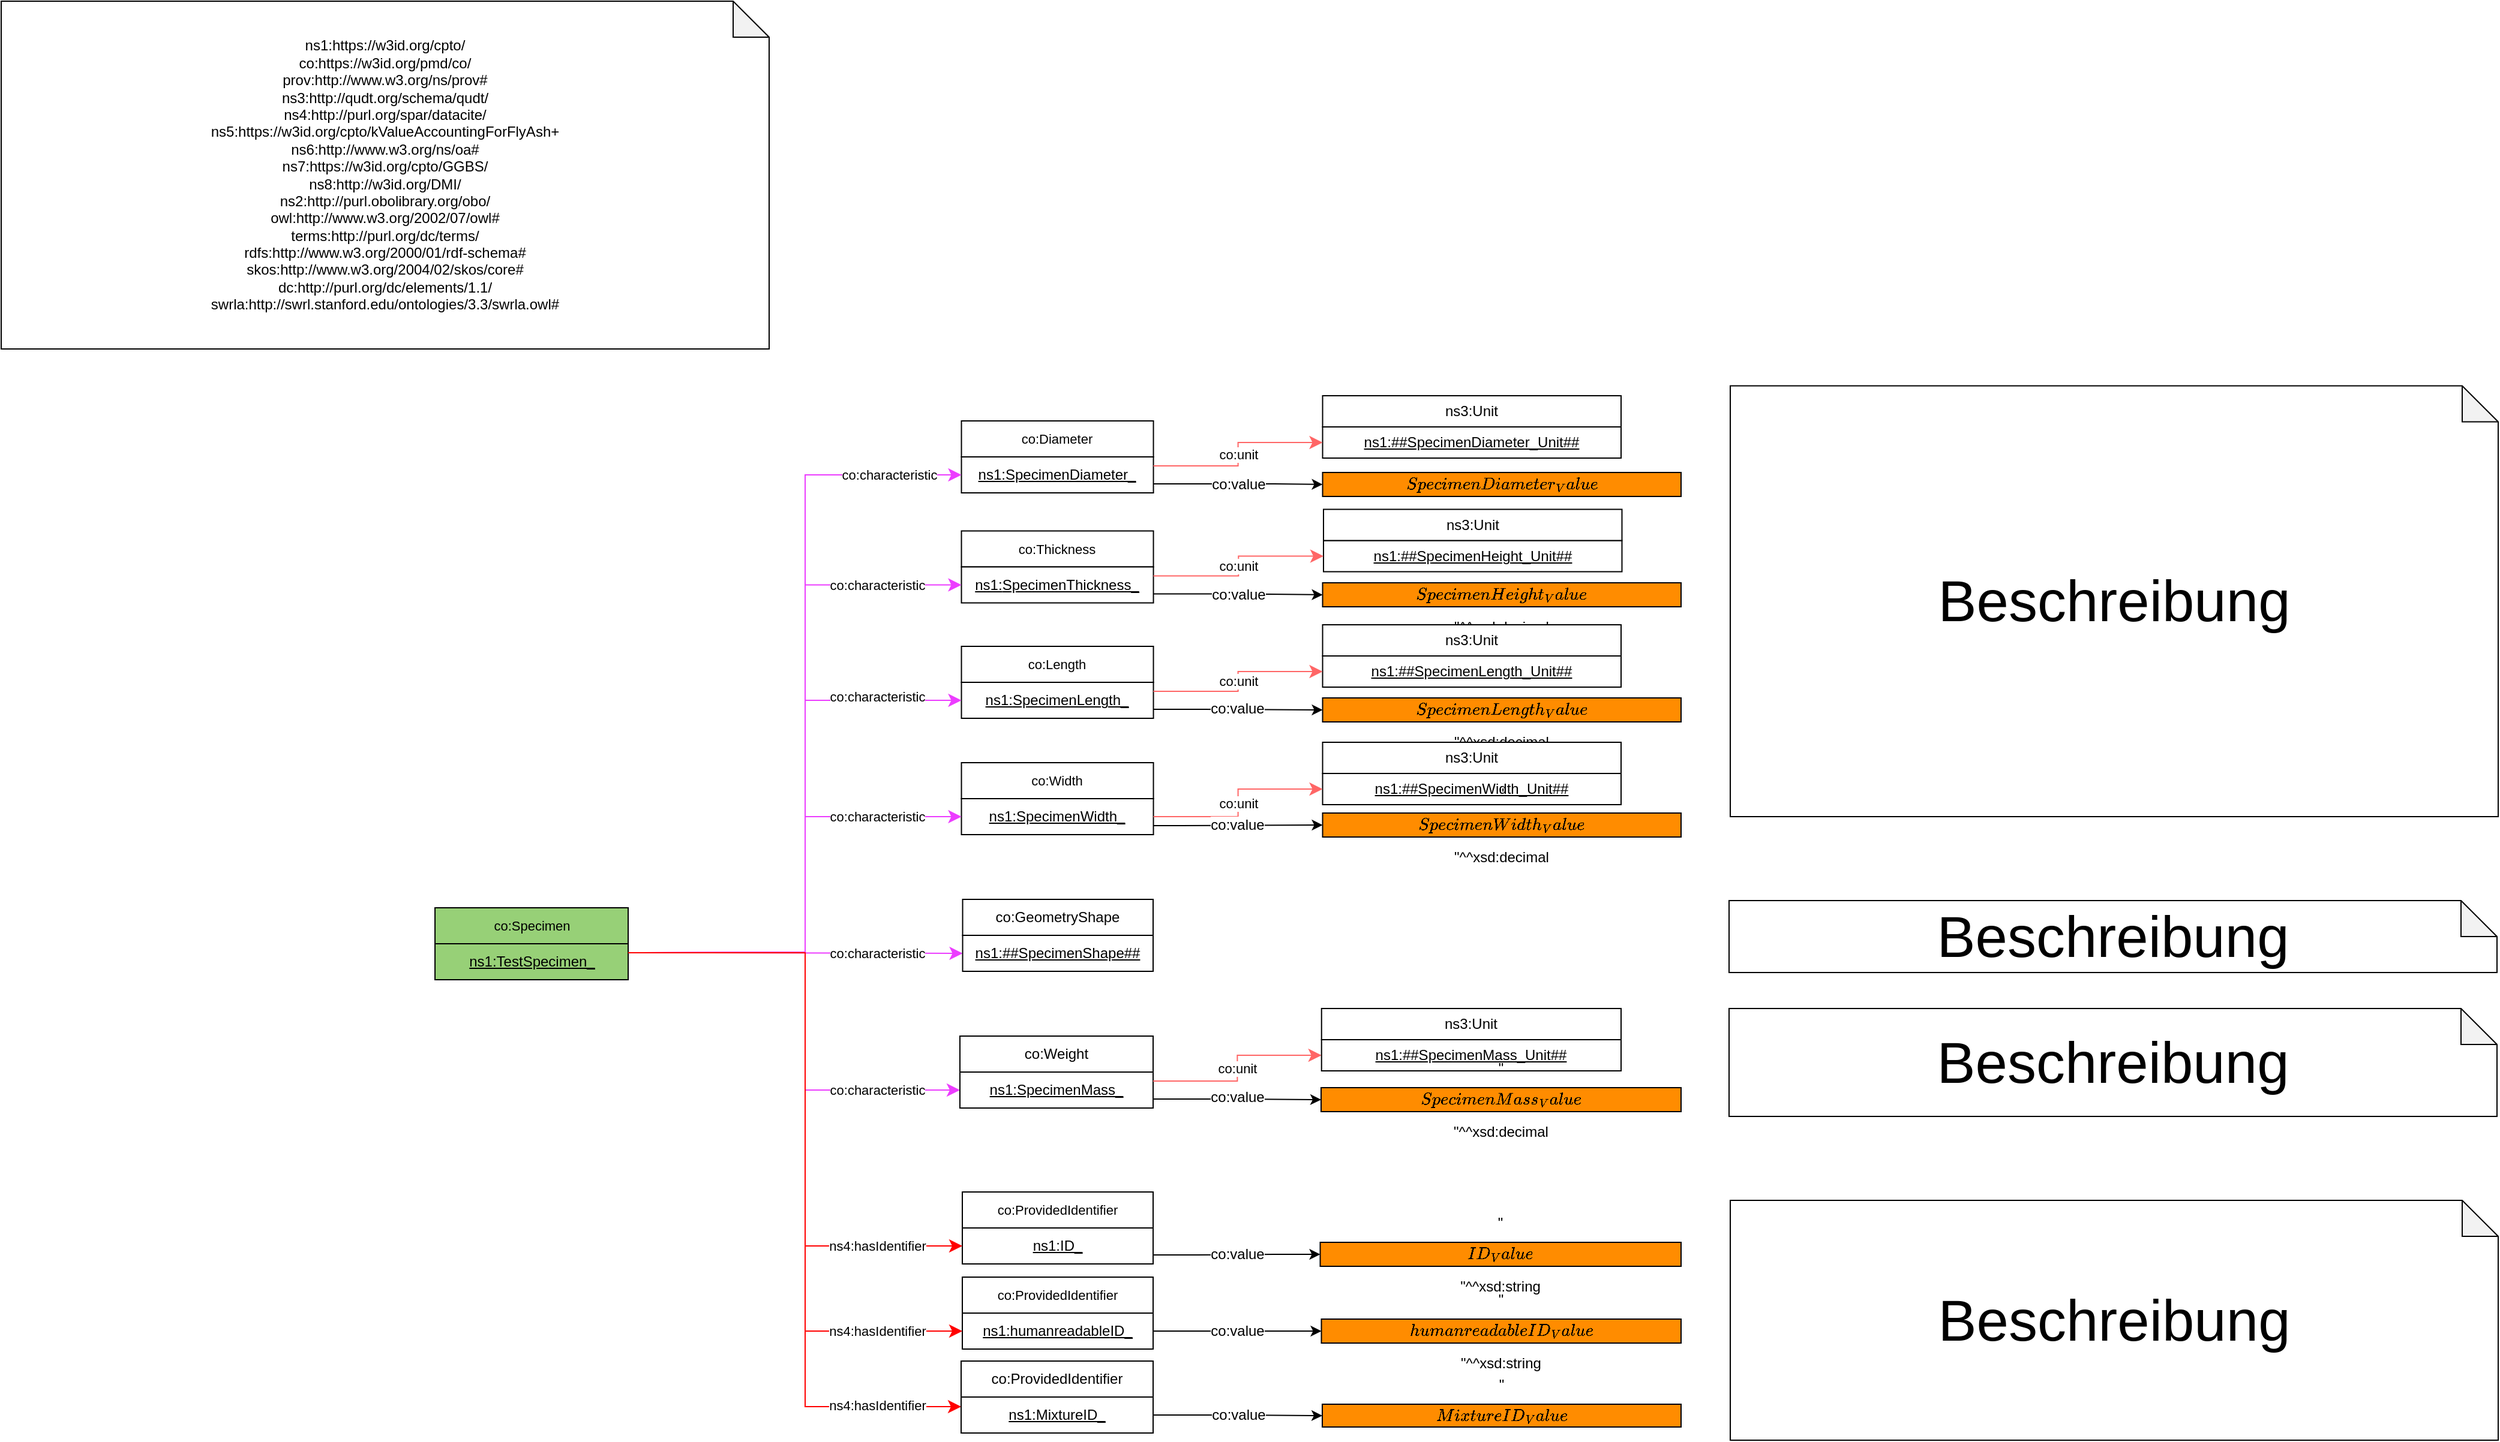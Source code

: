 <mxfile version="22.0.8" type="device">
  <diagram id="UXIPkQefFEDrWGH3IdC5" name="MiWoEx_neu">
    <mxGraphModel dx="4380" dy="3533" grid="1" gridSize="10" guides="1" tooltips="1" connect="1" arrows="1" fold="1" page="0" pageScale="1" pageWidth="827" pageHeight="1169" math="0" shadow="0">
      <root>
        <mxCell id="97505-SNcamct329gDO7-0" />
        <mxCell id="97505-SNcamct329gDO7-1" parent="97505-SNcamct329gDO7-0" />
        <object label="co:Specimen" Type="Class" IRI="https://w3id.org/pmd/co/Specimen" id="x3j8CUo5KJD_qU_yZJNR-10">
          <mxCell style="rounded=0;whiteSpace=wrap;html=1;snapToPoint=1;points=[[0.1,0],[0.2,0],[0.3,0],[0.4,0],[0.5,0],[0.6,0],[0.7,0],[0.8,0],[0.9,0],[0,0.1],[0,0.3],[0,0.5],[0,0.7],[0,0.9],[0.1,1],[0.2,1],[0.3,1],[0.4,1],[0.5,1],[0.6,1],[0.7,1],[0.8,1],[0.9,1],[1,0.1],[1,0.3],[1,0.5],[1,0.7],[1,0.9]];fontSize=11;fillColor=#97D077;" parent="97505-SNcamct329gDO7-1" vertex="1">
            <mxGeometry x="-1398.48" y="-1444" width="161" height="30" as="geometry" />
          </mxCell>
        </object>
        <object label="&lt;u&gt;&lt;font style=&quot;font-size: 12px&quot;&gt;ns1:TestSpecimen_&lt;/font&gt;&lt;/u&gt;" Type="Individual" IRI="Null" id="x3j8CUo5KJD_qU_yZJNR-11">
          <mxCell style="rounded=0;whiteSpace=wrap;html=1;snapToPoint=1;fontSize=11;fillColor=#97D077;" parent="97505-SNcamct329gDO7-1" vertex="1">
            <mxGeometry x="-1398.48" y="-1414" width="161" height="30" as="geometry" />
          </mxCell>
        </object>
        <object label="co:Diameter" Type="Class" IRI="https://w3id.org/pmd/co/Diameter" id="XZ28hIrj03YIjqoyGXip-53">
          <mxCell style="rounded=0;whiteSpace=wrap;html=1;snapToPoint=1;points=[[0.1,0],[0.2,0],[0.3,0],[0.4,0],[0.5,0],[0.6,0],[0.7,0],[0.8,0],[0.9,0],[0,0.1],[0,0.3],[0,0.5],[0,0.7],[0,0.9],[0.1,1],[0.2,1],[0.3,1],[0.4,1],[0.5,1],[0.6,1],[0.7,1],[0.8,1],[0.9,1],[1,0.1],[1,0.3],[1,0.5],[1,0.7],[1,0.9]];fontSize=11;fillColor=#FFFFFF;" parent="97505-SNcamct329gDO7-1" vertex="1">
            <mxGeometry x="-959.74" y="-1850" width="160" height="30" as="geometry" />
          </mxCell>
        </object>
        <object label="&lt;u&gt;&lt;font style=&quot;font-size: 12px&quot;&gt;ns1:&lt;/font&gt;&lt;/u&gt;&lt;u&gt;&lt;font style=&quot;font-size: 12px&quot;&gt;SpecimenDiameter_&lt;/font&gt;&lt;/u&gt;" Type="Individual" IRI="Null" id="XZ28hIrj03YIjqoyGXip-54">
          <mxCell style="rounded=0;whiteSpace=wrap;html=1;snapToPoint=1;fontSize=11;" parent="97505-SNcamct329gDO7-1" vertex="1">
            <mxGeometry x="-959.74" y="-1820" width="160" height="30" as="geometry" />
          </mxCell>
        </object>
        <object label="co:Thickness" Type="Class" IRI="https://w3id.org/pmd/co/Thickness" id="XZ28hIrj03YIjqoyGXip-55">
          <mxCell style="rounded=0;whiteSpace=wrap;html=1;snapToPoint=1;points=[[0.1,0],[0.2,0],[0.3,0],[0.4,0],[0.5,0],[0.6,0],[0.7,0],[0.8,0],[0.9,0],[0,0.1],[0,0.3],[0,0.5],[0,0.7],[0,0.9],[0.1,1],[0.2,1],[0.3,1],[0.4,1],[0.5,1],[0.6,1],[0.7,1],[0.8,1],[0.9,1],[1,0.1],[1,0.3],[1,0.5],[1,0.7],[1,0.9]];fontSize=11;fillColor=#FFFFFF;" parent="97505-SNcamct329gDO7-1" vertex="1">
            <mxGeometry x="-959.74" y="-1758.25" width="160" height="30" as="geometry" />
          </mxCell>
        </object>
        <object label="&lt;u&gt;&lt;font style=&quot;font-size: 12px&quot;&gt;ns1:&lt;/font&gt;&lt;/u&gt;&lt;u&gt;&lt;font style=&quot;font-size: 12px&quot;&gt;SpecimenThickness_&lt;/font&gt;&lt;/u&gt;" Type="Individual" IRI="Null" id="XZ28hIrj03YIjqoyGXip-56">
          <mxCell style="rounded=0;whiteSpace=wrap;html=1;snapToPoint=1;fontSize=11;" parent="97505-SNcamct329gDO7-1" vertex="1">
            <mxGeometry x="-959.74" y="-1728.25" width="160" height="30" as="geometry" />
          </mxCell>
        </object>
        <object label="co:Length" Type="Class" IRI="https://w3id.org/pmd/co/Length" id="XZ28hIrj03YIjqoyGXip-57">
          <mxCell style="rounded=0;whiteSpace=wrap;html=1;snapToPoint=1;points=[[0.1,0],[0.2,0],[0.3,0],[0.4,0],[0.5,0],[0.6,0],[0.7,0],[0.8,0],[0.9,0],[0,0.1],[0,0.3],[0,0.5],[0,0.7],[0,0.9],[0.1,1],[0.2,1],[0.3,1],[0.4,1],[0.5,1],[0.6,1],[0.7,1],[0.8,1],[0.9,1],[1,0.1],[1,0.3],[1,0.5],[1,0.7],[1,0.9]];fontSize=11;fillColor=#FFFFFF;" parent="97505-SNcamct329gDO7-1" vertex="1">
            <mxGeometry x="-959.74" y="-1662" width="160" height="30" as="geometry" />
          </mxCell>
        </object>
        <object label="&lt;u&gt;&lt;font style=&quot;font-size: 12px&quot;&gt;ns1:&lt;/font&gt;&lt;/u&gt;&lt;u&gt;&lt;font style=&quot;font-size: 12px&quot;&gt;SpecimenLength_&lt;/font&gt;&lt;/u&gt;" Type="Individual" IRI="Null" id="XZ28hIrj03YIjqoyGXip-58">
          <mxCell style="rounded=0;whiteSpace=wrap;html=1;snapToPoint=1;fontSize=11;" parent="97505-SNcamct329gDO7-1" vertex="1">
            <mxGeometry x="-959.74" y="-1632" width="160" height="30" as="geometry" />
          </mxCell>
        </object>
        <object label="co:Width" Type="Class" IRI="https://w3id.org/pmd/co/Width" id="XZ28hIrj03YIjqoyGXip-61">
          <mxCell style="rounded=0;whiteSpace=wrap;html=1;snapToPoint=1;points=[[0.1,0],[0.2,0],[0.3,0],[0.4,0],[0.5,0],[0.6,0],[0.7,0],[0.8,0],[0.9,0],[0,0.1],[0,0.3],[0,0.5],[0,0.7],[0,0.9],[0.1,1],[0.2,1],[0.3,1],[0.4,1],[0.5,1],[0.6,1],[0.7,1],[0.8,1],[0.9,1],[1,0.1],[1,0.3],[1,0.5],[1,0.7],[1,0.9]];fontSize=11;fillColor=#FFFFFF;" parent="97505-SNcamct329gDO7-1" vertex="1">
            <mxGeometry x="-959.74" y="-1565" width="160" height="30" as="geometry" />
          </mxCell>
        </object>
        <object label="&lt;u&gt;&lt;font style=&quot;font-size: 12px&quot;&gt;ns1:&lt;/font&gt;&lt;/u&gt;&lt;u&gt;&lt;font style=&quot;font-size: 12px&quot;&gt;SpecimenWidth_&lt;/font&gt;&lt;/u&gt;" Type="Individual" IRI="Null" id="XZ28hIrj03YIjqoyGXip-62">
          <mxCell style="rounded=0;whiteSpace=wrap;html=1;snapToPoint=1;fontSize=11;" parent="97505-SNcamct329gDO7-1" vertex="1">
            <mxGeometry x="-959.74" y="-1535" width="160" height="30" as="geometry" />
          </mxCell>
        </object>
        <object label="&quot;$$SpecimenDiameter_Value$$&quot;^^xsd:decimal" Type="DataValue" IRI_DT="http://www.w3.org/2001/XMLSchema#decimal" id="XZ28hIrj03YIjqoyGXip-63">
          <mxCell style="rounded=0;whiteSpace=wrap;html=1;snapToPoint=1;shadow=0;glass=0;sketch=0;strokeColor=default;fontSize=12;fillColor=#FF8C00;" parent="97505-SNcamct329gDO7-1" vertex="1">
            <mxGeometry x="-658.74" y="-1807" width="298.74" height="20" as="geometry" />
          </mxCell>
        </object>
        <object label="&quot;$$SpecimenHeight_Value$$&quot;^^xsd:decimal" Type="DataValue" IRI_DT="http://www.w3.org/2001/XMLSchema#decimal" id="XZ28hIrj03YIjqoyGXip-64">
          <mxCell style="rounded=0;whiteSpace=wrap;html=1;snapToPoint=1;shadow=0;glass=0;sketch=0;strokeColor=default;fontSize=12;fillColor=#FF8C00;" parent="97505-SNcamct329gDO7-1" vertex="1">
            <mxGeometry x="-658.74" y="-1715" width="298.74" height="20" as="geometry" />
          </mxCell>
        </object>
        <object label="&lt;u&gt;ns1:##SpecimenHeight_Unit##&lt;/u&gt;" Type="Individual" IRI="Null" id="XZ28hIrj03YIjqoyGXip-65">
          <mxCell style="rounded=0;whiteSpace=wrap;html=1;fillColor=#FFFFFF;" parent="97505-SNcamct329gDO7-1" vertex="1">
            <mxGeometry x="-658" y="-1750.25" width="248.74" height="26" as="geometry" />
          </mxCell>
        </object>
        <object label="ns3:Unit" Type="Class" IRI="http://qudt.org/schema/qudt/Unit" id="XZ28hIrj03YIjqoyGXip-66">
          <mxCell style="rounded=0;whiteSpace=wrap;html=1;fillColor=#FFFFFF;" parent="97505-SNcamct329gDO7-1" vertex="1">
            <mxGeometry x="-658" y="-1776.25" width="248.74" height="26" as="geometry" />
          </mxCell>
        </object>
        <object label="ns3:Unit" Type="Class" IRI="http://qudt.org/schema/qudt/Unit" id="XZ28hIrj03YIjqoyGXip-67">
          <mxCell style="rounded=0;whiteSpace=wrap;html=1;fillColor=#FFFFFF;" parent="97505-SNcamct329gDO7-1" vertex="1">
            <mxGeometry x="-658.74" y="-1871" width="248.74" height="26" as="geometry" />
          </mxCell>
        </object>
        <object label="&lt;u&gt;ns1:##SpecimenDiameter_Unit##&lt;/u&gt;" Type="Individual" IRI="Null" id="XZ28hIrj03YIjqoyGXip-68">
          <mxCell style="rounded=0;whiteSpace=wrap;html=1;fillColor=#FFFFFF;" parent="97505-SNcamct329gDO7-1" vertex="1">
            <mxGeometry x="-658.74" y="-1845" width="248.74" height="26" as="geometry" />
          </mxCell>
        </object>
        <object label="&quot;$$SpecimenLength_Value$$&quot;^^xsd:decimal" Type="DataValue" IRI_DT="http://www.w3.org/2001/XMLSchema#decimal" id="XZ28hIrj03YIjqoyGXip-69">
          <mxCell style="rounded=0;whiteSpace=wrap;html=1;snapToPoint=1;shadow=0;glass=0;sketch=0;strokeColor=default;fontSize=12;fillColor=#FF8C00;" parent="97505-SNcamct329gDO7-1" vertex="1">
            <mxGeometry x="-658.74" y="-1619" width="298.74" height="20" as="geometry" />
          </mxCell>
        </object>
        <object label="ns3:Unit" Type="Class" IRI="http://qudt.org/schema/qudt/Unit" id="XZ28hIrj03YIjqoyGXip-70">
          <mxCell style="rounded=0;whiteSpace=wrap;html=1;fillColor=#FFFFFF;" parent="97505-SNcamct329gDO7-1" vertex="1">
            <mxGeometry x="-658.74" y="-1680" width="248.74" height="26" as="geometry" />
          </mxCell>
        </object>
        <object label="&lt;u&gt;ns1:##SpecimenLength_Unit##&lt;/u&gt;" Type="Individual" IRI="Null" id="XZ28hIrj03YIjqoyGXip-71">
          <mxCell style="rounded=0;whiteSpace=wrap;html=1;fillColor=#FFFFFF;" parent="97505-SNcamct329gDO7-1" vertex="1">
            <mxGeometry x="-658.74" y="-1654" width="248.74" height="26" as="geometry" />
          </mxCell>
        </object>
        <object label="ns3:Unit" Type="Class" IRI="http://qudt.org/schema/qudt/Unit" id="XZ28hIrj03YIjqoyGXip-75">
          <mxCell style="rounded=0;whiteSpace=wrap;html=1;fillColor=#FFFFFF;" parent="97505-SNcamct329gDO7-1" vertex="1">
            <mxGeometry x="-658.74" y="-1582" width="248.74" height="26" as="geometry" />
          </mxCell>
        </object>
        <object label="&lt;u&gt;ns1:##SpecimenWidth_Unit##&lt;/u&gt;" Type="Individual" IRI="Null" id="XZ28hIrj03YIjqoyGXip-76">
          <mxCell style="rounded=0;whiteSpace=wrap;html=1;fillColor=#FFFFFF;" parent="97505-SNcamct329gDO7-1" vertex="1">
            <mxGeometry x="-658.74" y="-1556" width="248.74" height="26" as="geometry" />
          </mxCell>
        </object>
        <object label="&quot;$$SpecimenWidth_Value$$&quot;^^xsd:decimal" Type="DataValue" IRI_DT="http://www.w3.org/2001/XMLSchema#decimal" id="XZ28hIrj03YIjqoyGXip-77">
          <mxCell style="rounded=0;whiteSpace=wrap;html=1;snapToPoint=1;shadow=0;glass=0;sketch=0;strokeColor=default;fontSize=12;fillColor=#FF8C00;" parent="97505-SNcamct329gDO7-1" vertex="1">
            <mxGeometry x="-658.74" y="-1523" width="298.74" height="20" as="geometry" />
          </mxCell>
        </object>
        <object label="co:value" Type="DatatypeProperty" IRI="https://w3id.org/pmd/co/value" id="XZ28hIrj03YIjqoyGXip-78">
          <mxCell style="edgeStyle=orthogonalEdgeStyle;rounded=0;orthogonalLoop=1;jettySize=auto;html=1;fontSize=12;entryX=0;entryY=0.5;entryDx=0;entryDy=0;exitX=1;exitY=0.75;exitDx=0;exitDy=0;fillColor=#FFFFFF;" parent="97505-SNcamct329gDO7-1" source="XZ28hIrj03YIjqoyGXip-56" target="XZ28hIrj03YIjqoyGXip-64" edge="1">
            <mxGeometry x="-2156.74" y="-578" as="geometry">
              <mxPoint x="-796.74" y="-1729.5" as="sourcePoint" />
              <mxPoint x="-676.74" y="-1781" as="targetPoint" />
            </mxGeometry>
          </mxCell>
        </object>
        <object label="co:unit" Type="ObjectProperty" IRI="https://w3id.org/pmd/co/unit" id="XZ28hIrj03YIjqoyGXip-79">
          <mxCell style="endArrow=classic;html=1;exitX=1;exitY=0.25;exitDx=0;exitDy=0;entryX=0;entryY=0.5;entryDx=0;entryDy=0;endSize=8;arcSize=0;edgeStyle=orthogonalEdgeStyle;fillColor=#FFFFFF;strokeColor=#FF6666;" parent="97505-SNcamct329gDO7-1" source="XZ28hIrj03YIjqoyGXip-56" target="XZ28hIrj03YIjqoyGXip-65" edge="1">
            <mxGeometry x="-2156.74" y="-578" width="90" height="26" as="geometry">
              <mxPoint x="-796.74" y="-1744.5" as="sourcePoint" />
              <mxPoint x="-676.74" y="-1812" as="targetPoint" />
            </mxGeometry>
          </mxCell>
        </object>
        <object label="co:value" Type="DatatypeProperty" IRI="https://w3id.org/pmd/co/value" id="XZ28hIrj03YIjqoyGXip-80">
          <mxCell style="edgeStyle=orthogonalEdgeStyle;rounded=0;orthogonalLoop=1;jettySize=auto;html=1;fontSize=12;exitX=1;exitY=0.75;exitDx=0;exitDy=0;fillColor=#FFFFFF;entryX=0;entryY=0.5;entryDx=0;entryDy=0;" parent="97505-SNcamct329gDO7-1" source="XZ28hIrj03YIjqoyGXip-54" target="XZ28hIrj03YIjqoyGXip-63" edge="1">
            <mxGeometry x="-2156.74" y="-578" as="geometry">
              <mxPoint x="-796.74" y="-1808.5" as="sourcePoint" />
              <mxPoint x="-620" y="-1797" as="targetPoint" />
              <Array as="points">
                <mxPoint x="-699" y="-1797" />
                <mxPoint x="-599" y="-1797" />
              </Array>
            </mxGeometry>
          </mxCell>
        </object>
        <object label="co:unit" Type="ObjectProperty" IRI="https://w3id.org/pmd/co/unit" id="XZ28hIrj03YIjqoyGXip-81">
          <mxCell style="endArrow=classic;html=1;exitX=1;exitY=0.25;exitDx=0;exitDy=0;entryX=0;entryY=0.5;entryDx=0;entryDy=0;endSize=8;arcSize=0;edgeStyle=orthogonalEdgeStyle;fillColor=#FFFFFF;strokeColor=#FF6666;" parent="97505-SNcamct329gDO7-1" source="XZ28hIrj03YIjqoyGXip-54" target="XZ28hIrj03YIjqoyGXip-68" edge="1">
            <mxGeometry x="-2156.74" y="-578" width="90" height="26" as="geometry">
              <mxPoint x="-796.74" y="-1823.5" as="sourcePoint" />
              <mxPoint x="-676.74" y="-1910" as="targetPoint" />
            </mxGeometry>
          </mxCell>
        </object>
        <object label="co:unit" Type="ObjectProperty" IRI="https://w3id.org/pmd/co/unit" id="XZ28hIrj03YIjqoyGXip-82">
          <mxCell style="endArrow=classic;html=1;exitX=1;exitY=0.25;exitDx=0;exitDy=0;entryX=0;entryY=0.5;entryDx=0;entryDy=0;endSize=8;arcSize=0;edgeStyle=orthogonalEdgeStyle;fillColor=#FFFFFF;strokeColor=#FF6666;" parent="97505-SNcamct329gDO7-1" source="XZ28hIrj03YIjqoyGXip-58" target="XZ28hIrj03YIjqoyGXip-71" edge="1">
            <mxGeometry x="-2156.74" y="-578" width="90" height="26" as="geometry">
              <mxPoint x="-796.74" y="-1657.5" as="sourcePoint" />
              <mxPoint x="-676.74" y="-1707" as="targetPoint" />
            </mxGeometry>
          </mxCell>
        </object>
        <object label="co:value" Type="DatatypeProperty" IRI="https://w3id.org/pmd/co/value" id="XZ28hIrj03YIjqoyGXip-83">
          <mxCell style="edgeStyle=orthogonalEdgeStyle;rounded=0;orthogonalLoop=1;jettySize=auto;html=1;fontSize=12;exitX=1;exitY=0.75;exitDx=0;exitDy=0;fillColor=#FFFFFF;entryX=0;entryY=0.5;entryDx=0;entryDy=0;" parent="97505-SNcamct329gDO7-1" source="XZ28hIrj03YIjqoyGXip-58" target="XZ28hIrj03YIjqoyGXip-69" edge="1">
            <mxGeometry as="geometry">
              <mxPoint x="-796.74" y="-1642.5" as="sourcePoint" />
              <mxPoint x="-610" y="-1609" as="targetPoint" />
              <mxPoint x="-1" y="-1" as="offset" />
              <Array as="points">
                <mxPoint x="-757" y="-1609" />
              </Array>
            </mxGeometry>
          </mxCell>
        </object>
        <object label="co:unit" Type="ObjectProperty" IRI="https://w3id.org/pmd/co/unit" id="XZ28hIrj03YIjqoyGXip-86">
          <mxCell style="endArrow=classic;html=1;exitX=1;exitY=0.5;exitDx=0;exitDy=0;entryX=0;entryY=0.5;entryDx=0;entryDy=0;endSize=8;arcSize=0;edgeStyle=orthogonalEdgeStyle;fillColor=#FFFFFF;strokeColor=#FF6666;" parent="97505-SNcamct329gDO7-1" source="XZ28hIrj03YIjqoyGXip-62" target="XZ28hIrj03YIjqoyGXip-76" edge="1">
            <mxGeometry x="-2156.74" y="-578" width="90" height="26" as="geometry">
              <mxPoint x="-796.74" y="-1501.5" as="sourcePoint" />
              <mxPoint x="-676.74" y="-1512" as="targetPoint" />
            </mxGeometry>
          </mxCell>
        </object>
        <object label="co:value" Type="DatatypeProperty" IRI="https://w3id.org/pmd/co/value" id="XZ28hIrj03YIjqoyGXip-87">
          <mxCell style="edgeStyle=orthogonalEdgeStyle;rounded=0;orthogonalLoop=1;jettySize=auto;html=1;fontSize=12;exitX=1;exitY=0.75;exitDx=0;exitDy=0;fillColor=#FFFFFF;entryX=0;entryY=0.5;entryDx=0;entryDy=0;" parent="97505-SNcamct329gDO7-1" source="XZ28hIrj03YIjqoyGXip-62" target="XZ28hIrj03YIjqoyGXip-77" edge="1">
            <mxGeometry as="geometry">
              <mxPoint x="-796.74" y="-1486.5" as="sourcePoint" />
              <mxPoint x="-700" y="-1500" as="targetPoint" />
              <Array as="points">
                <mxPoint x="-777" y="-1512" />
              </Array>
              <mxPoint x="-1" as="offset" />
            </mxGeometry>
          </mxCell>
        </object>
        <object label="co:ProvidedIdentifier" Type="Class" IRI="https://w3id.org/pmd/co/ProvidedIdentifier" id="YiSI-3_hxDZqlvMmnj0z-49">
          <mxCell style="rounded=0;whiteSpace=wrap;html=1;snapToPoint=1;points=[[0.1,0],[0.2,0],[0.3,0],[0.4,0],[0.5,0],[0.6,0],[0.7,0],[0.8,0],[0.9,0],[0,0.1],[0,0.3],[0,0.5],[0,0.7],[0,0.9],[0.1,1],[0.2,1],[0.3,1],[0.4,1],[0.5,1],[0.6,1],[0.7,1],[0.8,1],[0.9,1],[1,0.1],[1,0.3],[1,0.5],[1,0.7],[1,0.9]];fontSize=11;fillColor=#FFFFFF;" parent="97505-SNcamct329gDO7-1" vertex="1">
            <mxGeometry x="-959" y="-1207" width="159" height="30" as="geometry" />
          </mxCell>
        </object>
        <object label="&lt;u style=&quot;font-size: 12px&quot;&gt;ns1:&lt;/u&gt;&lt;u&gt;&lt;font style=&quot;font-size: 12px&quot;&gt;ID_&lt;/font&gt;&lt;/u&gt;" Type="Individual" IRI="Null" id="YiSI-3_hxDZqlvMmnj0z-50">
          <mxCell style="rounded=0;whiteSpace=wrap;html=1;snapToPoint=1;fontSize=11;" parent="97505-SNcamct329gDO7-1" vertex="1">
            <mxGeometry x="-959" y="-1177" width="159" height="30" as="geometry" />
          </mxCell>
        </object>
        <object label="ns4:hasIdentifier" Type="ObjectProperty" IRI="http://purl.org/spar/datacite/hasIdentifier" id="YiSI-3_hxDZqlvMmnj0z-51">
          <mxCell style="endArrow=classic;html=1;endSize=8;arcSize=0;edgeStyle=orthogonalEdgeStyle;fillColor=#FFFFFF;entryX=0;entryY=0.5;entryDx=0;entryDy=0;exitX=1;exitY=0.25;exitDx=0;exitDy=0;strokeColor=#FF0000;" parent="97505-SNcamct329gDO7-1" source="x3j8CUo5KJD_qU_yZJNR-11" target="YiSI-3_hxDZqlvMmnj0z-50" edge="1">
            <mxGeometry width="90" height="26" as="geometry">
              <mxPoint x="-1200" y="-1380" as="sourcePoint" />
              <mxPoint x="-1318" y="-1110" as="targetPoint" />
              <mxPoint x="68" y="122" as="offset" />
              <Array as="points">
                <mxPoint x="-1090" y="-1407" />
                <mxPoint x="-1090" y="-1162" />
              </Array>
            </mxGeometry>
          </mxCell>
        </object>
        <object label="&quot;$$ID_Value$$&quot;^^xsd:string" Type="DataValue" IRI_DT="http://www.w3.org/2001/XMLSchema#string" id="YiSI-3_hxDZqlvMmnj0z-52">
          <mxCell style="rounded=0;whiteSpace=wrap;html=1;snapToPoint=1;shadow=0;glass=0;sketch=0;strokeColor=default;fontSize=12;fillColor=#FF8C00;" parent="97505-SNcamct329gDO7-1" vertex="1">
            <mxGeometry x="-660.74" y="-1165" width="300.74" height="20" as="geometry" />
          </mxCell>
        </object>
        <object label="co:value" Type="DatatypeProperty" IRI="https://w3id.org/pmd/co/value" id="YiSI-3_hxDZqlvMmnj0z-53">
          <mxCell style="edgeStyle=orthogonalEdgeStyle;rounded=0;orthogonalLoop=1;jettySize=auto;html=1;fontSize=12;entryX=0;entryY=0.5;entryDx=0;entryDy=0;exitX=1;exitY=0.75;exitDx=0;exitDy=0;fillColor=#FFFFFF;" parent="97505-SNcamct329gDO7-1" source="YiSI-3_hxDZqlvMmnj0z-50" target="YiSI-3_hxDZqlvMmnj0z-52" edge="1">
            <mxGeometry as="geometry">
              <mxPoint x="-202.77" y="-1210.75" as="sourcePoint" />
              <mxPoint x="-605.27" y="133.25" as="targetPoint" />
              <mxPoint as="offset" />
              <Array as="points">
                <mxPoint x="-764" y="-1155" />
                <mxPoint x="-699" y="-1155" />
                <mxPoint x="-699" y="-1096" />
              </Array>
            </mxGeometry>
          </mxCell>
        </object>
        <object label="co:characteristic" Type="ObjectProperty" IRI="https://w3id.org/pmd/co/characteristic" id="bk2kTeLw0D9dxrtDLXrW-20">
          <mxCell style="endArrow=classic;html=1;exitX=1;exitY=0.25;exitDx=0;exitDy=0;endSize=8;arcSize=0;edgeStyle=orthogonalEdgeStyle;entryX=0;entryY=0.5;entryDx=0;entryDy=0;fillColor=#FFFFFF;strokeColor=#EC3DFF;" parent="97505-SNcamct329gDO7-1" source="x3j8CUo5KJD_qU_yZJNR-11" target="XZ28hIrj03YIjqoyGXip-54" edge="1">
            <mxGeometry width="90" height="26" as="geometry">
              <mxPoint x="-1048.267" y="-1583.92" as="sourcePoint" />
              <mxPoint x="-696.74" y="-1618" as="targetPoint" />
              <Array as="points">
                <mxPoint x="-1227" y="-1407" />
                <mxPoint x="-1090" y="-1407" />
                <mxPoint x="-1090" y="-1695" />
              </Array>
              <mxPoint x="79" y="-199" as="offset" />
            </mxGeometry>
          </mxCell>
        </object>
        <object label="co:characteristic" Type="ObjectProperty" IRI="https://w3id.org/pmd/co/characteristic" id="bk2kTeLw0D9dxrtDLXrW-21">
          <mxCell style="endArrow=classic;html=1;exitX=1;exitY=0.25;exitDx=0;exitDy=0;entryX=0;entryY=0.5;entryDx=0;entryDy=0;endSize=8;arcSize=0;edgeStyle=orthogonalEdgeStyle;fillColor=#FFFFFF;strokeColor=#EC3DFF;" parent="97505-SNcamct329gDO7-1" source="x3j8CUo5KJD_qU_yZJNR-11" target="XZ28hIrj03YIjqoyGXip-56" edge="1">
            <mxGeometry width="90" height="26" as="geometry">
              <mxPoint x="-1227.48" y="-1396.5" as="sourcePoint" />
              <mxPoint x="-596.74" y="-1573.5" as="targetPoint" />
              <Array as="points">
                <mxPoint x="-1227" y="-1407" />
                <mxPoint x="-1090" y="-1407" />
                <mxPoint x="-1090" y="-1611" />
              </Array>
              <mxPoint x="69" y="-153" as="offset" />
            </mxGeometry>
          </mxCell>
        </object>
        <object label="co:characteristic" Type="ObjectProperty" IRI="https://w3id.org/pmd/co/characteristic" id="bk2kTeLw0D9dxrtDLXrW-22">
          <mxCell style="endArrow=classic;html=1;exitX=1;exitY=0.25;exitDx=0;exitDy=0;entryX=0;entryY=0.5;entryDx=0;entryDy=0;endSize=8;arcSize=0;edgeStyle=orthogonalEdgeStyle;fillColor=#FFFFFF;strokeColor=#EC3DFF;" parent="97505-SNcamct329gDO7-1" source="x3j8CUo5KJD_qU_yZJNR-11" target="XZ28hIrj03YIjqoyGXip-58" edge="1">
            <mxGeometry width="90" height="26" as="geometry">
              <mxPoint x="-1227.48" y="-1396.5" as="sourcePoint" />
              <mxPoint x="-596.74" y="-1502.5" as="targetPoint" />
              <Array as="points">
                <mxPoint x="-1227" y="-1407" />
                <mxPoint x="-1090" y="-1407" />
                <mxPoint x="-1090" y="-1533" />
              </Array>
              <mxPoint x="69" y="-108" as="offset" />
            </mxGeometry>
          </mxCell>
        </object>
        <object label="co:characteristic" Type="ObjectProperty" IRI="https://w3id.org/pmd/co/characteristic" id="bk2kTeLw0D9dxrtDLXrW-23">
          <mxCell style="endArrow=classic;html=1;exitX=1;exitY=0.25;exitDx=0;exitDy=0;entryX=0;entryY=0.5;entryDx=0;entryDy=0;endSize=8;arcSize=0;edgeStyle=orthogonalEdgeStyle;fillColor=#FFFFFF;strokeColor=#EC3DFF;" parent="97505-SNcamct329gDO7-1" source="x3j8CUo5KJD_qU_yZJNR-11" target="XZ28hIrj03YIjqoyGXip-62" edge="1">
            <mxGeometry width="90" height="26" as="geometry">
              <mxPoint x="-1227.48" y="-1396.5" as="sourcePoint" />
              <mxPoint x="-596.74" y="-1433.5" as="targetPoint" />
              <Array as="points">
                <mxPoint x="-1090" y="-1407" />
                <mxPoint x="-1090" y="-1520" />
              </Array>
              <mxPoint x="69" y="-57" as="offset" />
            </mxGeometry>
          </mxCell>
        </object>
        <object label="co:characteristic" Type="ObjectProperty" IRI="https://w3id.org/pmd/co/characteristic" id="NSReYvH9kyoVnUC5IxK8-0">
          <mxCell style="endArrow=classic;html=1;endSize=8;arcSize=0;edgeStyle=orthogonalEdgeStyle;entryX=0;entryY=0.5;entryDx=0;entryDy=0;fillColor=#FFFFFF;exitX=1;exitY=0.25;exitDx=0;exitDy=0;strokeColor=#EC3DFF;" parent="97505-SNcamct329gDO7-1" source="x3j8CUo5KJD_qU_yZJNR-11" target="t23TPOSmphIJ_DLjvFOq-2" edge="1">
            <mxGeometry width="90" height="26" as="geometry">
              <mxPoint x="-1210" y="-1390" as="sourcePoint" />
              <mxPoint x="-1210" y="-1550" as="targetPoint" />
              <mxPoint x="68" as="offset" />
              <Array as="points">
                <mxPoint x="-1170" y="-1406" />
                <mxPoint x="-1030" y="-1406" />
              </Array>
            </mxGeometry>
          </mxCell>
        </object>
        <object label="co:GeometryShape" Type="Class" IRI="https://w3id.org/pmd/co/GeometryShape" id="t23TPOSmphIJ_DLjvFOq-1">
          <mxCell style="rounded=0;whiteSpace=wrap;html=1;snapToPoint=1;points=[[0.1,0],[0.2,0],[0.3,0],[0.4,0],[0.5,0],[0.6,0],[0.7,0],[0.8,0],[0.9,0],[0,0.1],[0,0.3],[0,0.5],[0,0.7],[0,0.9],[0.1,1],[0.2,1],[0.3,1],[0.4,1],[0.5,1],[0.6,1],[0.7,1],[0.8,1],[0.9,1],[1,0.1],[1,0.3],[1,0.5],[1,0.7],[1,0.9]];fillColor=#FFFFFF;" parent="97505-SNcamct329gDO7-1" vertex="1">
            <mxGeometry x="-958.74" y="-1451" width="158.74" height="30" as="geometry" />
          </mxCell>
        </object>
        <object label="&lt;u&gt;ns1:##SpecimenShape##&lt;/u&gt;" Type="Individual" IRI="Null" id="t23TPOSmphIJ_DLjvFOq-2">
          <mxCell style="rounded=0;whiteSpace=wrap;html=1;snapToPoint=1;" parent="97505-SNcamct329gDO7-1" vertex="1">
            <mxGeometry x="-958.74" y="-1421" width="158.74" height="30" as="geometry" />
          </mxCell>
        </object>
        <object label="ns4:hasIdentifier" Type="ObjectProperty" IRI="http://purl.org/spar/datacite/hasIdentifier" id="t23TPOSmphIJ_DLjvFOq-3">
          <mxCell style="endArrow=classic;html=1;exitX=1;exitY=0.25;exitDx=0;exitDy=0;entryX=0;entryY=0.25;entryDx=0;entryDy=0;endSize=8;arcSize=0;edgeStyle=orthogonalEdgeStyle;fillColor=#FFFFFF;strokeColor=#FF0000;" parent="97505-SNcamct329gDO7-1" source="x3j8CUo5KJD_qU_yZJNR-11" target="t23TPOSmphIJ_DLjvFOq-5" edge="1">
            <mxGeometry width="90" height="26" as="geometry">
              <mxPoint x="-1570" y="-1543.5" as="sourcePoint" />
              <mxPoint x="-1414" y="-1543.5" as="targetPoint" />
              <mxPoint x="69" y="188" as="offset" />
              <Array as="points">
                <mxPoint x="-1090" y="-1407" />
                <mxPoint x="-1090" y="-1028" />
                <mxPoint x="-960" y="-1028" />
              </Array>
            </mxGeometry>
          </mxCell>
        </object>
        <object label="co:ProvidedIdentifier" Type="Class" IRI="https://w3id.org/pmd/co/ProvidedIdentifier" id="t23TPOSmphIJ_DLjvFOq-4">
          <mxCell style="rounded=0;whiteSpace=wrap;html=1;snapToPoint=1;points=[[0.1,0],[0.2,0],[0.3,0],[0.4,0],[0.5,0],[0.6,0],[0.7,0],[0.8,0],[0.9,0],[0,0.1],[0,0.3],[0,0.5],[0,0.7],[0,0.9],[0.1,1],[0.2,1],[0.3,1],[0.4,1],[0.5,1],[0.6,1],[0.7,1],[0.8,1],[0.9,1],[1,0.1],[1,0.3],[1,0.5],[1,0.7],[1,0.9]];fillColor=#FFFFFF;" parent="97505-SNcamct329gDO7-1" vertex="1">
            <mxGeometry x="-960" y="-1066" width="160" height="30" as="geometry" />
          </mxCell>
        </object>
        <object label="&lt;u&gt;ns1:MixtureID_&lt;/u&gt;" Type="Individual" IRI="Null" id="t23TPOSmphIJ_DLjvFOq-5">
          <mxCell style="rounded=0;whiteSpace=wrap;html=1;snapToPoint=1;" parent="97505-SNcamct329gDO7-1" vertex="1">
            <mxGeometry x="-960" y="-1036" width="160" height="30" as="geometry" />
          </mxCell>
        </object>
        <object label="co:value" Type="DatatypeProperty" IRI="https://w3id.org/pmd/co/value" id="t23TPOSmphIJ_DLjvFOq-6">
          <mxCell style="edgeStyle=orthogonalEdgeStyle;rounded=0;orthogonalLoop=1;jettySize=auto;html=1;exitX=1;exitY=0.5;exitDx=0;exitDy=0;fontSize=12;entryX=0;entryY=0.5;entryDx=0;entryDy=0;fillColor=#FFFFFF;" parent="97505-SNcamct329gDO7-1" source="t23TPOSmphIJ_DLjvFOq-5" target="t23TPOSmphIJ_DLjvFOq-7" edge="1">
            <mxGeometry as="geometry">
              <mxPoint x="-1030" y="-895" as="sourcePoint" />
              <mxPoint x="-866" y="-895" as="targetPoint" />
              <mxPoint as="offset" />
            </mxGeometry>
          </mxCell>
        </object>
        <object label="&quot;$$MixtureID_Value$$&quot;^^xsd:string" Type="DataValue" IRI_DT="http://www.w3.org/2001/XMLSchema#string" id="t23TPOSmphIJ_DLjvFOq-7">
          <mxCell style="rounded=0;whiteSpace=wrap;html=1;fillColor=#FF8C00;" parent="97505-SNcamct329gDO7-1" vertex="1">
            <mxGeometry x="-659" y="-1030" width="299" height="19" as="geometry" />
          </mxCell>
        </object>
        <object label="co:characteristic" Type="ObjectProperty" IRI="https://w3id.org/pmd/co/characteristic" id="r-Wde3Sb7O1hVUwn2Kcl-0">
          <mxCell style="endArrow=classic;html=1;entryX=0;entryY=0.5;entryDx=0;entryDy=0;endSize=8;arcSize=0;edgeStyle=orthogonalEdgeStyle;fillColor=#FFFFFF;exitX=1;exitY=0.25;exitDx=0;exitDy=0;strokeColor=#EC3DFF;" parent="97505-SNcamct329gDO7-1" source="x3j8CUo5KJD_qU_yZJNR-11" target="r-Wde3Sb7O1hVUwn2Kcl-3" edge="1">
            <mxGeometry width="90" height="26" as="geometry">
              <mxPoint x="-1210" y="-1390" as="sourcePoint" />
              <mxPoint x="-1138" y="-1060" as="targetPoint" />
              <mxPoint x="69" y="57" as="offset" />
              <Array as="points">
                <mxPoint x="-1090" y="-1407" />
                <mxPoint x="-1090" y="-1292" />
              </Array>
            </mxGeometry>
          </mxCell>
        </object>
        <object label="co:Weight" Type="Class" IRI="https://w3id.org/pmd/co/Weight" id="r-Wde3Sb7O1hVUwn2Kcl-2">
          <mxCell style="rounded=0;whiteSpace=wrap;html=1;snapToPoint=1;points=[[0.1,0],[0.2,0],[0.3,0],[0.4,0],[0.5,0],[0.6,0],[0.7,0],[0.8,0],[0.9,0],[0,0.1],[0,0.3],[0,0.5],[0,0.7],[0,0.9],[0.1,1],[0.2,1],[0.3,1],[0.4,1],[0.5,1],[0.6,1],[0.7,1],[0.8,1],[0.9,1],[1,0.1],[1,0.3],[1,0.5],[1,0.7],[1,0.9]];fillColor=#FFFFFF;" parent="97505-SNcamct329gDO7-1" vertex="1">
            <mxGeometry x="-961" y="-1337" width="161" height="30" as="geometry" />
          </mxCell>
        </object>
        <object label="&lt;u&gt;ns1:SpecimenMass_&lt;/u&gt;" Type="Individual" IRI="Null" id="r-Wde3Sb7O1hVUwn2Kcl-3">
          <mxCell style="rounded=0;whiteSpace=wrap;html=1;snapToPoint=1;" parent="97505-SNcamct329gDO7-1" vertex="1">
            <mxGeometry x="-961" y="-1307" width="161" height="30" as="geometry" />
          </mxCell>
        </object>
        <object label="co:value" Type="DatatypeProperty" IRI="https://w3id.org/pmd/co/value" id="r-Wde3Sb7O1hVUwn2Kcl-4">
          <mxCell style="edgeStyle=orthogonalEdgeStyle;rounded=0;orthogonalLoop=1;jettySize=auto;html=1;exitX=1;exitY=0.75;exitDx=0;exitDy=0;fontSize=12;entryX=0;entryY=0.5;entryDx=0;entryDy=0;fillColor=#FFFFFF;" parent="97505-SNcamct329gDO7-1" source="r-Wde3Sb7O1hVUwn2Kcl-3" target="r-Wde3Sb7O1hVUwn2Kcl-8" edge="1">
            <mxGeometry as="geometry">
              <mxPoint x="-662" y="-1235" as="sourcePoint" />
              <mxPoint x="-474" y="-1235" as="targetPoint" />
              <mxPoint y="-2" as="offset" />
            </mxGeometry>
          </mxCell>
        </object>
        <object label="co:unit" Type="ObjectProperty" IRI="https://w3id.org/pmd/co/unit" id="r-Wde3Sb7O1hVUwn2Kcl-5">
          <mxCell style="endArrow=classic;html=1;exitX=1;exitY=0.25;exitDx=0;exitDy=0;endSize=8;arcSize=0;edgeStyle=orthogonalEdgeStyle;entryX=0;entryY=0.5;entryDx=0;entryDy=0;fillColor=#FFFFFF;strokeColor=#FF6666;" parent="97505-SNcamct329gDO7-1" source="r-Wde3Sb7O1hVUwn2Kcl-3" target="r-Wde3Sb7O1hVUwn2Kcl-7" edge="1">
            <mxGeometry x="-2743.28" y="-517.75" width="90" height="26" as="geometry">
              <mxPoint x="-674.28" y="-1310.25" as="sourcePoint" />
              <mxPoint x="-412" y="-1315" as="targetPoint" />
            </mxGeometry>
          </mxCell>
        </object>
        <object label="ns3:Unit" Type="Class" IRI="http://qudt.org/schema/qudt/Unit" id="r-Wde3Sb7O1hVUwn2Kcl-6">
          <mxCell style="rounded=0;whiteSpace=wrap;html=1;fillColor=#FFFFFF;" parent="97505-SNcamct329gDO7-1" vertex="1">
            <mxGeometry x="-659.63" y="-1360" width="249.63" height="26" as="geometry" />
          </mxCell>
        </object>
        <object label="&lt;u&gt;ns1:##SpecimenMass_Unit##&lt;/u&gt;" Type="Individual" IRI="Null" id="r-Wde3Sb7O1hVUwn2Kcl-7">
          <mxCell style="rounded=0;whiteSpace=wrap;html=1;fillColor=#FFFFFF;" parent="97505-SNcamct329gDO7-1" vertex="1">
            <mxGeometry x="-659.63" y="-1334" width="249.63" height="26" as="geometry" />
          </mxCell>
        </object>
        <object label="&quot;$$SpecimenMass_Value$$&quot;^^xsd:decimal" Type="DataValue" IRI_DT="http://www.w3.org/2001/XMLSchema#decimal" id="r-Wde3Sb7O1hVUwn2Kcl-8">
          <mxCell style="rounded=0;whiteSpace=wrap;html=1;snapToPoint=1;shadow=0;glass=0;sketch=0;strokeColor=default;fontSize=12;fillColor=#FF8C00;" parent="97505-SNcamct329gDO7-1" vertex="1">
            <mxGeometry x="-660" y="-1294" width="300" height="20" as="geometry" />
          </mxCell>
        </object>
        <object label="co:ProvidedIdentifier" Type="Class" IRI="https://w3id.org/pmd/co/ProvidedIdentifier" id="GfhEYfbHlNm7KMiXxEO2-0">
          <mxCell style="rounded=0;whiteSpace=wrap;html=1;snapToPoint=1;points=[[0.1,0],[0.2,0],[0.3,0],[0.4,0],[0.5,0],[0.6,0],[0.7,0],[0.8,0],[0.9,0],[0,0.1],[0,0.3],[0,0.5],[0,0.7],[0,0.9],[0.1,1],[0.2,1],[0.3,1],[0.4,1],[0.5,1],[0.6,1],[0.7,1],[0.8,1],[0.9,1],[1,0.1],[1,0.3],[1,0.5],[1,0.7],[1,0.9]];fontSize=11;fillColor=#FFFFFF;" parent="97505-SNcamct329gDO7-1" vertex="1">
            <mxGeometry x="-959" y="-1136" width="159" height="30" as="geometry" />
          </mxCell>
        </object>
        <object label="&lt;u style=&quot;font-size: 12px&quot;&gt;ns1:humanreadable&lt;/u&gt;&lt;u&gt;&lt;font style=&quot;font-size: 12px&quot;&gt;ID_&lt;/font&gt;&lt;/u&gt;" Type="Individual" IRI="Null" id="GfhEYfbHlNm7KMiXxEO2-1">
          <mxCell style="rounded=0;whiteSpace=wrap;html=1;snapToPoint=1;fontSize=11;" parent="97505-SNcamct329gDO7-1" vertex="1">
            <mxGeometry x="-959" y="-1106" width="159" height="30" as="geometry" />
          </mxCell>
        </object>
        <object label="ns4:hasIdentifier" Type="ObjectProperty" IRI="http://purl.org/spar/datacite/hasIdentifier" id="GfhEYfbHlNm7KMiXxEO2-2">
          <mxCell style="endArrow=classic;html=1;endSize=8;arcSize=0;edgeStyle=orthogonalEdgeStyle;entryX=0;entryY=0.5;entryDx=0;entryDy=0;exitX=1;exitY=0.25;exitDx=0;exitDy=0;fillColor=#FFFFFF;strokeColor=#FF0000;" parent="97505-SNcamct329gDO7-1" source="x3j8CUo5KJD_qU_yZJNR-11" target="GfhEYfbHlNm7KMiXxEO2-1" edge="1">
            <mxGeometry width="90" height="26" as="geometry">
              <mxPoint x="-1340" y="-1702" as="sourcePoint" />
              <mxPoint x="-2467.01" y="1603" as="targetPoint" />
              <mxPoint x="68" y="158" as="offset" />
              <Array as="points">
                <mxPoint x="-1090" y="-1407" />
                <mxPoint x="-1090" y="-1091" />
              </Array>
            </mxGeometry>
          </mxCell>
        </object>
        <object label="&quot;$$humanreadableID_Value$$&quot;^^xsd:string" Type="DataValue" IRI_DT="http://www.w3.org/2001/XMLSchema#string" id="GfhEYfbHlNm7KMiXxEO2-3">
          <mxCell style="rounded=0;whiteSpace=wrap;html=1;snapToPoint=1;shadow=0;glass=0;sketch=0;strokeColor=default;fontSize=12;fillColor=#FF8C00;" parent="97505-SNcamct329gDO7-1" vertex="1">
            <mxGeometry x="-659.74" y="-1101" width="299.74" height="20" as="geometry" />
          </mxCell>
        </object>
        <object label="co:value" Type="DatatypeProperty" IRI="https://w3id.org/pmd/co/value" id="GfhEYfbHlNm7KMiXxEO2-4">
          <mxCell style="edgeStyle=orthogonalEdgeStyle;rounded=0;orthogonalLoop=1;jettySize=auto;html=1;fontSize=12;exitX=1;exitY=0.5;exitDx=0;exitDy=0;fillColor=#FFFFFF;entryX=0;entryY=0.5;entryDx=0;entryDy=0;" parent="97505-SNcamct329gDO7-1" source="GfhEYfbHlNm7KMiXxEO2-1" target="GfhEYfbHlNm7KMiXxEO2-3" edge="1">
            <mxGeometry as="geometry">
              <mxPoint x="-803.9" y="-1156.75" as="sourcePoint" />
              <mxPoint x="-680" y="-1091" as="targetPoint" />
              <mxPoint as="offset" />
              <Array as="points" />
            </mxGeometry>
          </mxCell>
        </object>
        <object label="ns1:https://w3id.org/cpto/&lt;br&gt;co:https://w3id.org/pmd/co/&lt;br&gt;prov:http://www.w3.org/ns/prov#&lt;br&gt;ns3:http://qudt.org/schema/qudt/&lt;br&gt;ns4:http://purl.org/spar/datacite/&lt;br&gt;ns5:https://w3id.org/cpto/kValueAccountingForFlyAsh+&lt;br&gt;ns6:http://www.w3.org/ns/oa#&lt;br&gt;ns7:https://w3id.org/cpto/GGBS/&lt;br&gt;ns8:http://w3id.org/DMI/&lt;br&gt;ns2:http://purl.obolibrary.org/obo/&lt;br&gt;owl:http://www.w3.org/2002/07/owl#&lt;br&gt;terms:http://purl.org/dc/terms/&lt;br&gt;rdfs:http://www.w3.org/2000/01/rdf-schema#&lt;br&gt;skos:http://www.w3.org/2004/02/skos/core#&lt;br&gt;dc:http://purl.org/dc/elements/1.1/&lt;br&gt;swrla:http://swrl.stanford.edu/ontologies/3.3/swrla.owl#" Type="Namespace" id="nuQyyYO902UR4O7yTmgw-0">
          <mxCell style="shape=note;whiteSpace=wrap;html=1;backgroundOutline=1;darkOpacity=0.05;" parent="97505-SNcamct329gDO7-1" vertex="1">
            <mxGeometry x="-1760" y="-2200" width="640" height="290" as="geometry" />
          </mxCell>
        </object>
        <object label="&lt;font style=&quot;font-size: 48px;&quot;&gt;Beschreibung&lt;/font&gt;" Type="Namespace" id="KsI7v3YOH6HJF9Ou644s-0">
          <mxCell style="shape=note;whiteSpace=wrap;html=1;backgroundOutline=1;darkOpacity=0.05;" parent="97505-SNcamct329gDO7-1" vertex="1">
            <mxGeometry x="-319" y="-1879.28" width="640" height="359.28" as="geometry" />
          </mxCell>
        </object>
        <object label="&lt;font style=&quot;font-size: 48px;&quot;&gt;Beschreibung&lt;/font&gt;" Type="Namespace" id="KsI7v3YOH6HJF9Ou644s-1">
          <mxCell style="shape=note;whiteSpace=wrap;html=1;backgroundOutline=1;darkOpacity=0.05;" parent="97505-SNcamct329gDO7-1" vertex="1">
            <mxGeometry x="-320" y="-1360" width="640" height="90" as="geometry" />
          </mxCell>
        </object>
        <object label="&lt;font style=&quot;font-size: 48px;&quot;&gt;Beschreibung&lt;/font&gt;" Type="Namespace" id="KsI7v3YOH6HJF9Ou644s-2">
          <mxCell style="shape=note;whiteSpace=wrap;html=1;backgroundOutline=1;darkOpacity=0.05;" parent="97505-SNcamct329gDO7-1" vertex="1">
            <mxGeometry x="-319" y="-1200" width="640" height="200" as="geometry" />
          </mxCell>
        </object>
        <object label="&lt;font style=&quot;font-size: 48px;&quot;&gt;Beschreibung&lt;/font&gt;" Type="Namespace" id="KsI7v3YOH6HJF9Ou644s-3">
          <mxCell style="shape=note;whiteSpace=wrap;html=1;backgroundOutline=1;darkOpacity=0.05;" parent="97505-SNcamct329gDO7-1" vertex="1">
            <mxGeometry x="-320" y="-1450" width="640" height="60" as="geometry" />
          </mxCell>
        </object>
      </root>
    </mxGraphModel>
  </diagram>
</mxfile>
